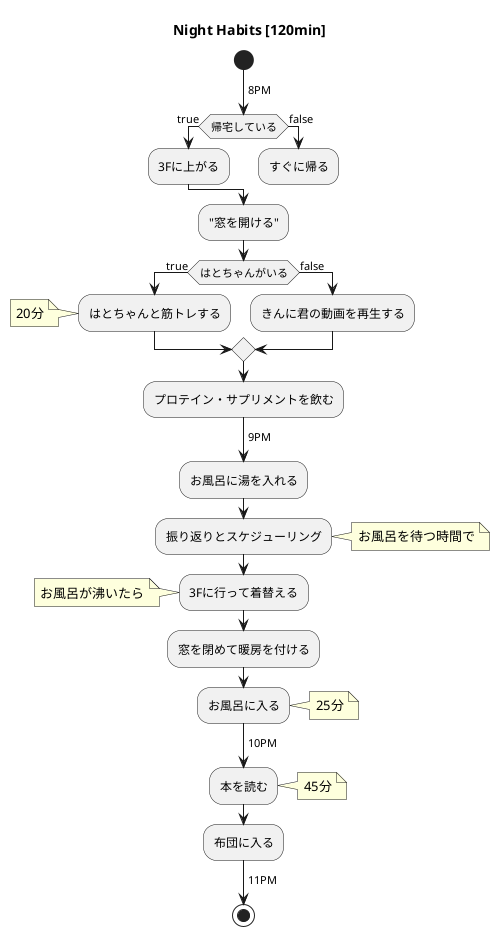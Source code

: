 @startuml
title Night Habits [120min]
start
->8PM;
if (帰宅している) then (true)
    :3Fに上がる;
else (false)
    :すぐに帰る;
    kill
endif
:"窓を開ける";
if (はとちゃんがいる) then (true)
    :はとちゃんと筋トレする;
    note left: 20分
else (false)
    :きんに君の動画を再生する;
endif
:プロテイン・サプリメントを飲む;
->9PM;
:お風呂に湯を入れる;
:振り返りとスケジューリング;
note right: お風呂を待つ時間で
:3Fに行って着替える;
note left: お風呂が沸いたら
:窓を閉めて暖房を付ける;
:お風呂に入る;
note right: 25分
->10PM;
:本を読む;
note right: 45分
:布団に入る;
->11PM;
stop
@enduml